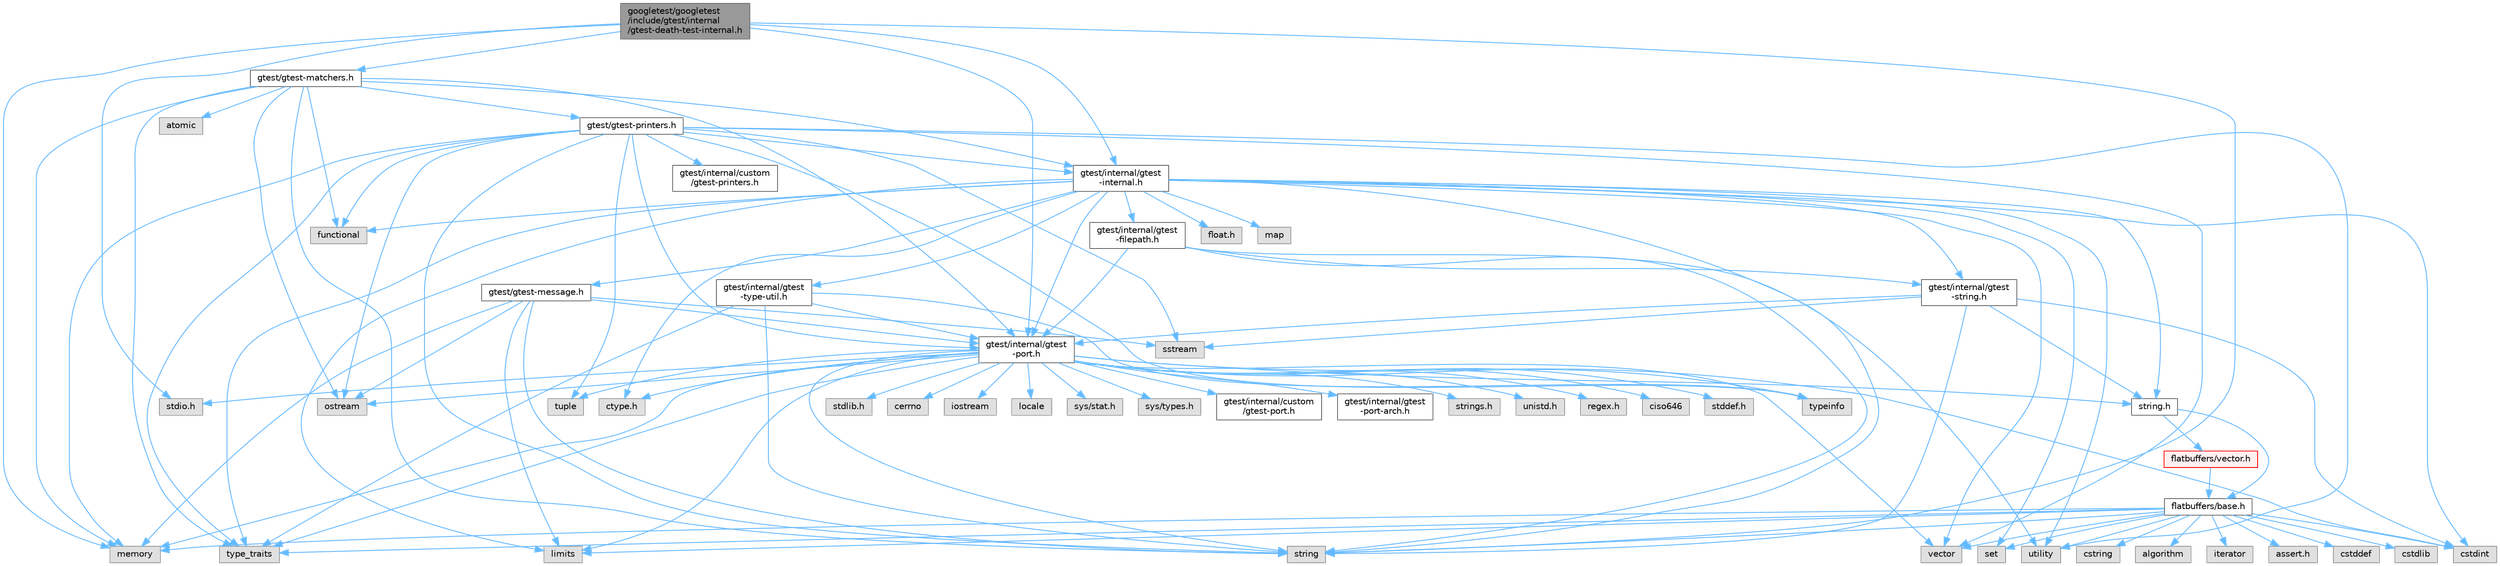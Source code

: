 digraph "googletest/googletest/include/gtest/internal/gtest-death-test-internal.h"
{
 // LATEX_PDF_SIZE
  bgcolor="transparent";
  edge [fontname=Helvetica,fontsize=10,labelfontname=Helvetica,labelfontsize=10];
  node [fontname=Helvetica,fontsize=10,shape=box,height=0.2,width=0.4];
  Node1 [id="Node000001",label="googletest/googletest\l/include/gtest/internal\l/gtest-death-test-internal.h",height=0.2,width=0.4,color="gray40", fillcolor="grey60", style="filled", fontcolor="black",tooltip=" "];
  Node1 -> Node2 [id="edge107_Node000001_Node000002",color="steelblue1",style="solid",tooltip=" "];
  Node2 [id="Node000002",label="stdio.h",height=0.2,width=0.4,color="grey60", fillcolor="#E0E0E0", style="filled",tooltip=" "];
  Node1 -> Node3 [id="edge108_Node000001_Node000003",color="steelblue1",style="solid",tooltip=" "];
  Node3 [id="Node000003",label="memory",height=0.2,width=0.4,color="grey60", fillcolor="#E0E0E0", style="filled",tooltip=" "];
  Node1 -> Node4 [id="edge109_Node000001_Node000004",color="steelblue1",style="solid",tooltip=" "];
  Node4 [id="Node000004",label="string",height=0.2,width=0.4,color="grey60", fillcolor="#E0E0E0", style="filled",tooltip=" "];
  Node1 -> Node5 [id="edge110_Node000001_Node000005",color="steelblue1",style="solid",tooltip=" "];
  Node5 [id="Node000005",label="gtest/gtest-matchers.h",height=0.2,width=0.4,color="grey40", fillcolor="white", style="filled",URL="$gtest-matchers_8h.html",tooltip=" "];
  Node5 -> Node6 [id="edge111_Node000005_Node000006",color="steelblue1",style="solid",tooltip=" "];
  Node6 [id="Node000006",label="atomic",height=0.2,width=0.4,color="grey60", fillcolor="#E0E0E0", style="filled",tooltip=" "];
  Node5 -> Node7 [id="edge112_Node000005_Node000007",color="steelblue1",style="solid",tooltip=" "];
  Node7 [id="Node000007",label="functional",height=0.2,width=0.4,color="grey60", fillcolor="#E0E0E0", style="filled",tooltip=" "];
  Node5 -> Node3 [id="edge113_Node000005_Node000003",color="steelblue1",style="solid",tooltip=" "];
  Node5 -> Node8 [id="edge114_Node000005_Node000008",color="steelblue1",style="solid",tooltip=" "];
  Node8 [id="Node000008",label="ostream",height=0.2,width=0.4,color="grey60", fillcolor="#E0E0E0", style="filled",tooltip=" "];
  Node5 -> Node4 [id="edge115_Node000005_Node000004",color="steelblue1",style="solid",tooltip=" "];
  Node5 -> Node9 [id="edge116_Node000005_Node000009",color="steelblue1",style="solid",tooltip=" "];
  Node9 [id="Node000009",label="type_traits",height=0.2,width=0.4,color="grey60", fillcolor="#E0E0E0", style="filled",tooltip=" "];
  Node5 -> Node10 [id="edge117_Node000005_Node000010",color="steelblue1",style="solid",tooltip=" "];
  Node10 [id="Node000010",label="gtest/gtest-printers.h",height=0.2,width=0.4,color="grey40", fillcolor="white", style="filled",URL="$gtest-printers_8h.html",tooltip=" "];
  Node10 -> Node7 [id="edge118_Node000010_Node000007",color="steelblue1",style="solid",tooltip=" "];
  Node10 -> Node3 [id="edge119_Node000010_Node000003",color="steelblue1",style="solid",tooltip=" "];
  Node10 -> Node8 [id="edge120_Node000010_Node000008",color="steelblue1",style="solid",tooltip=" "];
  Node10 -> Node11 [id="edge121_Node000010_Node000011",color="steelblue1",style="solid",tooltip=" "];
  Node11 [id="Node000011",label="sstream",height=0.2,width=0.4,color="grey60", fillcolor="#E0E0E0", style="filled",tooltip=" "];
  Node10 -> Node4 [id="edge122_Node000010_Node000004",color="steelblue1",style="solid",tooltip=" "];
  Node10 -> Node12 [id="edge123_Node000010_Node000012",color="steelblue1",style="solid",tooltip=" "];
  Node12 [id="Node000012",label="tuple",height=0.2,width=0.4,color="grey60", fillcolor="#E0E0E0", style="filled",tooltip=" "];
  Node10 -> Node9 [id="edge124_Node000010_Node000009",color="steelblue1",style="solid",tooltip=" "];
  Node10 -> Node13 [id="edge125_Node000010_Node000013",color="steelblue1",style="solid",tooltip=" "];
  Node13 [id="Node000013",label="typeinfo",height=0.2,width=0.4,color="grey60", fillcolor="#E0E0E0", style="filled",tooltip=" "];
  Node10 -> Node14 [id="edge126_Node000010_Node000014",color="steelblue1",style="solid",tooltip=" "];
  Node14 [id="Node000014",label="utility",height=0.2,width=0.4,color="grey60", fillcolor="#E0E0E0", style="filled",tooltip=" "];
  Node10 -> Node15 [id="edge127_Node000010_Node000015",color="steelblue1",style="solid",tooltip=" "];
  Node15 [id="Node000015",label="vector",height=0.2,width=0.4,color="grey60", fillcolor="#E0E0E0", style="filled",tooltip=" "];
  Node10 -> Node16 [id="edge128_Node000010_Node000016",color="steelblue1",style="solid",tooltip=" "];
  Node16 [id="Node000016",label="gtest/internal/gtest\l-internal.h",height=0.2,width=0.4,color="grey40", fillcolor="white", style="filled",URL="$gtest-internal_8h.html",tooltip=" "];
  Node16 -> Node17 [id="edge129_Node000016_Node000017",color="steelblue1",style="solid",tooltip=" "];
  Node17 [id="Node000017",label="gtest/internal/gtest\l-port.h",height=0.2,width=0.4,color="grey40", fillcolor="white", style="filled",URL="$gtest-port_8h.html",tooltip=" "];
  Node17 -> Node18 [id="edge130_Node000017_Node000018",color="steelblue1",style="solid",tooltip=" "];
  Node18 [id="Node000018",label="ciso646",height=0.2,width=0.4,color="grey60", fillcolor="#E0E0E0", style="filled",tooltip=" "];
  Node17 -> Node19 [id="edge131_Node000017_Node000019",color="steelblue1",style="solid",tooltip=" "];
  Node19 [id="Node000019",label="ctype.h",height=0.2,width=0.4,color="grey60", fillcolor="#E0E0E0", style="filled",tooltip=" "];
  Node17 -> Node20 [id="edge132_Node000017_Node000020",color="steelblue1",style="solid",tooltip=" "];
  Node20 [id="Node000020",label="stddef.h",height=0.2,width=0.4,color="grey60", fillcolor="#E0E0E0", style="filled",tooltip=" "];
  Node17 -> Node2 [id="edge133_Node000017_Node000002",color="steelblue1",style="solid",tooltip=" "];
  Node17 -> Node21 [id="edge134_Node000017_Node000021",color="steelblue1",style="solid",tooltip=" "];
  Node21 [id="Node000021",label="stdlib.h",height=0.2,width=0.4,color="grey60", fillcolor="#E0E0E0", style="filled",tooltip=" "];
  Node17 -> Node22 [id="edge135_Node000017_Node000022",color="steelblue1",style="solid",tooltip=" "];
  Node22 [id="Node000022",label="string.h",height=0.2,width=0.4,color="grey40", fillcolor="white", style="filled",URL="$string_8h.html",tooltip=" "];
  Node22 -> Node23 [id="edge136_Node000022_Node000023",color="steelblue1",style="solid",tooltip=" "];
  Node23 [id="Node000023",label="flatbuffers/base.h",height=0.2,width=0.4,color="grey40", fillcolor="white", style="filled",URL="$base_8h.html",tooltip=" "];
  Node23 -> Node24 [id="edge137_Node000023_Node000024",color="steelblue1",style="solid",tooltip=" "];
  Node24 [id="Node000024",label="assert.h",height=0.2,width=0.4,color="grey60", fillcolor="#E0E0E0", style="filled",tooltip=" "];
  Node23 -> Node25 [id="edge138_Node000023_Node000025",color="steelblue1",style="solid",tooltip=" "];
  Node25 [id="Node000025",label="cstdint",height=0.2,width=0.4,color="grey60", fillcolor="#E0E0E0", style="filled",tooltip=" "];
  Node23 -> Node26 [id="edge139_Node000023_Node000026",color="steelblue1",style="solid",tooltip=" "];
  Node26 [id="Node000026",label="cstddef",height=0.2,width=0.4,color="grey60", fillcolor="#E0E0E0", style="filled",tooltip=" "];
  Node23 -> Node27 [id="edge140_Node000023_Node000027",color="steelblue1",style="solid",tooltip=" "];
  Node27 [id="Node000027",label="cstdlib",height=0.2,width=0.4,color="grey60", fillcolor="#E0E0E0", style="filled",tooltip=" "];
  Node23 -> Node28 [id="edge141_Node000023_Node000028",color="steelblue1",style="solid",tooltip=" "];
  Node28 [id="Node000028",label="cstring",height=0.2,width=0.4,color="grey60", fillcolor="#E0E0E0", style="filled",tooltip=" "];
  Node23 -> Node14 [id="edge142_Node000023_Node000014",color="steelblue1",style="solid",tooltip=" "];
  Node23 -> Node4 [id="edge143_Node000023_Node000004",color="steelblue1",style="solid",tooltip=" "];
  Node23 -> Node9 [id="edge144_Node000023_Node000009",color="steelblue1",style="solid",tooltip=" "];
  Node23 -> Node15 [id="edge145_Node000023_Node000015",color="steelblue1",style="solid",tooltip=" "];
  Node23 -> Node29 [id="edge146_Node000023_Node000029",color="steelblue1",style="solid",tooltip=" "];
  Node29 [id="Node000029",label="set",height=0.2,width=0.4,color="grey60", fillcolor="#E0E0E0", style="filled",tooltip=" "];
  Node23 -> Node30 [id="edge147_Node000023_Node000030",color="steelblue1",style="solid",tooltip=" "];
  Node30 [id="Node000030",label="algorithm",height=0.2,width=0.4,color="grey60", fillcolor="#E0E0E0", style="filled",tooltip=" "];
  Node23 -> Node31 [id="edge148_Node000023_Node000031",color="steelblue1",style="solid",tooltip=" "];
  Node31 [id="Node000031",label="limits",height=0.2,width=0.4,color="grey60", fillcolor="#E0E0E0", style="filled",tooltip=" "];
  Node23 -> Node32 [id="edge149_Node000023_Node000032",color="steelblue1",style="solid",tooltip=" "];
  Node32 [id="Node000032",label="iterator",height=0.2,width=0.4,color="grey60", fillcolor="#E0E0E0", style="filled",tooltip=" "];
  Node23 -> Node3 [id="edge150_Node000023_Node000003",color="steelblue1",style="solid",tooltip=" "];
  Node22 -> Node33 [id="edge151_Node000022_Node000033",color="steelblue1",style="solid",tooltip=" "];
  Node33 [id="Node000033",label="flatbuffers/vector.h",height=0.2,width=0.4,color="red", fillcolor="#FFF0F0", style="filled",URL="$vector_8h.html",tooltip=" "];
  Node33 -> Node23 [id="edge152_Node000033_Node000023",color="steelblue1",style="solid",tooltip=" "];
  Node17 -> Node36 [id="edge153_Node000017_Node000036",color="steelblue1",style="solid",tooltip=" "];
  Node36 [id="Node000036",label="cerrno",height=0.2,width=0.4,color="grey60", fillcolor="#E0E0E0", style="filled",tooltip=" "];
  Node17 -> Node25 [id="edge154_Node000017_Node000025",color="steelblue1",style="solid",tooltip=" "];
  Node17 -> Node37 [id="edge155_Node000017_Node000037",color="steelblue1",style="solid",tooltip=" "];
  Node37 [id="Node000037",label="iostream",height=0.2,width=0.4,color="grey60", fillcolor="#E0E0E0", style="filled",tooltip=" "];
  Node17 -> Node31 [id="edge156_Node000017_Node000031",color="steelblue1",style="solid",tooltip=" "];
  Node17 -> Node38 [id="edge157_Node000017_Node000038",color="steelblue1",style="solid",tooltip=" "];
  Node38 [id="Node000038",label="locale",height=0.2,width=0.4,color="grey60", fillcolor="#E0E0E0", style="filled",tooltip=" "];
  Node17 -> Node3 [id="edge158_Node000017_Node000003",color="steelblue1",style="solid",tooltip=" "];
  Node17 -> Node8 [id="edge159_Node000017_Node000008",color="steelblue1",style="solid",tooltip=" "];
  Node17 -> Node4 [id="edge160_Node000017_Node000004",color="steelblue1",style="solid",tooltip=" "];
  Node17 -> Node12 [id="edge161_Node000017_Node000012",color="steelblue1",style="solid",tooltip=" "];
  Node17 -> Node9 [id="edge162_Node000017_Node000009",color="steelblue1",style="solid",tooltip=" "];
  Node17 -> Node15 [id="edge163_Node000017_Node000015",color="steelblue1",style="solid",tooltip=" "];
  Node17 -> Node39 [id="edge164_Node000017_Node000039",color="steelblue1",style="solid",tooltip=" "];
  Node39 [id="Node000039",label="sys/stat.h",height=0.2,width=0.4,color="grey60", fillcolor="#E0E0E0", style="filled",tooltip=" "];
  Node17 -> Node40 [id="edge165_Node000017_Node000040",color="steelblue1",style="solid",tooltip=" "];
  Node40 [id="Node000040",label="sys/types.h",height=0.2,width=0.4,color="grey60", fillcolor="#E0E0E0", style="filled",tooltip=" "];
  Node17 -> Node41 [id="edge166_Node000017_Node000041",color="steelblue1",style="solid",tooltip=" "];
  Node41 [id="Node000041",label="gtest/internal/custom\l/gtest-port.h",height=0.2,width=0.4,color="grey40", fillcolor="white", style="filled",URL="$custom_2gtest-port_8h.html",tooltip=" "];
  Node17 -> Node42 [id="edge167_Node000017_Node000042",color="steelblue1",style="solid",tooltip=" "];
  Node42 [id="Node000042",label="gtest/internal/gtest\l-port-arch.h",height=0.2,width=0.4,color="grey40", fillcolor="white", style="filled",URL="$gtest-port-arch_8h.html",tooltip=" "];
  Node17 -> Node43 [id="edge168_Node000017_Node000043",color="steelblue1",style="solid",tooltip=" "];
  Node43 [id="Node000043",label="strings.h",height=0.2,width=0.4,color="grey60", fillcolor="#E0E0E0", style="filled",tooltip=" "];
  Node17 -> Node44 [id="edge169_Node000017_Node000044",color="steelblue1",style="solid",tooltip=" "];
  Node44 [id="Node000044",label="unistd.h",height=0.2,width=0.4,color="grey60", fillcolor="#E0E0E0", style="filled",tooltip=" "];
  Node17 -> Node45 [id="edge170_Node000017_Node000045",color="steelblue1",style="solid",tooltip=" "];
  Node45 [id="Node000045",label="regex.h",height=0.2,width=0.4,color="grey60", fillcolor="#E0E0E0", style="filled",tooltip=" "];
  Node17 -> Node13 [id="edge171_Node000017_Node000013",color="steelblue1",style="solid",tooltip=" "];
  Node16 -> Node19 [id="edge172_Node000016_Node000019",color="steelblue1",style="solid",tooltip=" "];
  Node16 -> Node46 [id="edge173_Node000016_Node000046",color="steelblue1",style="solid",tooltip=" "];
  Node46 [id="Node000046",label="float.h",height=0.2,width=0.4,color="grey60", fillcolor="#E0E0E0", style="filled",tooltip=" "];
  Node16 -> Node22 [id="edge174_Node000016_Node000022",color="steelblue1",style="solid",tooltip=" "];
  Node16 -> Node25 [id="edge175_Node000016_Node000025",color="steelblue1",style="solid",tooltip=" "];
  Node16 -> Node7 [id="edge176_Node000016_Node000007",color="steelblue1",style="solid",tooltip=" "];
  Node16 -> Node31 [id="edge177_Node000016_Node000031",color="steelblue1",style="solid",tooltip=" "];
  Node16 -> Node47 [id="edge178_Node000016_Node000047",color="steelblue1",style="solid",tooltip=" "];
  Node47 [id="Node000047",label="map",height=0.2,width=0.4,color="grey60", fillcolor="#E0E0E0", style="filled",tooltip=" "];
  Node16 -> Node29 [id="edge179_Node000016_Node000029",color="steelblue1",style="solid",tooltip=" "];
  Node16 -> Node4 [id="edge180_Node000016_Node000004",color="steelblue1",style="solid",tooltip=" "];
  Node16 -> Node9 [id="edge181_Node000016_Node000009",color="steelblue1",style="solid",tooltip=" "];
  Node16 -> Node14 [id="edge182_Node000016_Node000014",color="steelblue1",style="solid",tooltip=" "];
  Node16 -> Node15 [id="edge183_Node000016_Node000015",color="steelblue1",style="solid",tooltip=" "];
  Node16 -> Node48 [id="edge184_Node000016_Node000048",color="steelblue1",style="solid",tooltip=" "];
  Node48 [id="Node000048",label="gtest/gtest-message.h",height=0.2,width=0.4,color="grey40", fillcolor="white", style="filled",URL="$gtest-message_8h.html",tooltip=" "];
  Node48 -> Node31 [id="edge185_Node000048_Node000031",color="steelblue1",style="solid",tooltip=" "];
  Node48 -> Node3 [id="edge186_Node000048_Node000003",color="steelblue1",style="solid",tooltip=" "];
  Node48 -> Node8 [id="edge187_Node000048_Node000008",color="steelblue1",style="solid",tooltip=" "];
  Node48 -> Node11 [id="edge188_Node000048_Node000011",color="steelblue1",style="solid",tooltip=" "];
  Node48 -> Node4 [id="edge189_Node000048_Node000004",color="steelblue1",style="solid",tooltip=" "];
  Node48 -> Node17 [id="edge190_Node000048_Node000017",color="steelblue1",style="solid",tooltip=" "];
  Node16 -> Node49 [id="edge191_Node000016_Node000049",color="steelblue1",style="solid",tooltip=" "];
  Node49 [id="Node000049",label="gtest/internal/gtest\l-filepath.h",height=0.2,width=0.4,color="grey40", fillcolor="white", style="filled",URL="$gtest-filepath_8h.html",tooltip=" "];
  Node49 -> Node4 [id="edge192_Node000049_Node000004",color="steelblue1",style="solid",tooltip=" "];
  Node49 -> Node14 [id="edge193_Node000049_Node000014",color="steelblue1",style="solid",tooltip=" "];
  Node49 -> Node17 [id="edge194_Node000049_Node000017",color="steelblue1",style="solid",tooltip=" "];
  Node49 -> Node50 [id="edge195_Node000049_Node000050",color="steelblue1",style="solid",tooltip=" "];
  Node50 [id="Node000050",label="gtest/internal/gtest\l-string.h",height=0.2,width=0.4,color="grey40", fillcolor="white", style="filled",URL="$gtest-string_8h.html",tooltip=" "];
  Node50 -> Node22 [id="edge196_Node000050_Node000022",color="steelblue1",style="solid",tooltip=" "];
  Node50 -> Node25 [id="edge197_Node000050_Node000025",color="steelblue1",style="solid",tooltip=" "];
  Node50 -> Node11 [id="edge198_Node000050_Node000011",color="steelblue1",style="solid",tooltip=" "];
  Node50 -> Node4 [id="edge199_Node000050_Node000004",color="steelblue1",style="solid",tooltip=" "];
  Node50 -> Node17 [id="edge200_Node000050_Node000017",color="steelblue1",style="solid",tooltip=" "];
  Node16 -> Node50 [id="edge201_Node000016_Node000050",color="steelblue1",style="solid",tooltip=" "];
  Node16 -> Node51 [id="edge202_Node000016_Node000051",color="steelblue1",style="solid",tooltip=" "];
  Node51 [id="Node000051",label="gtest/internal/gtest\l-type-util.h",height=0.2,width=0.4,color="grey40", fillcolor="white", style="filled",URL="$gtest-type-util_8h.html",tooltip=" "];
  Node51 -> Node4 [id="edge203_Node000051_Node000004",color="steelblue1",style="solid",tooltip=" "];
  Node51 -> Node9 [id="edge204_Node000051_Node000009",color="steelblue1",style="solid",tooltip=" "];
  Node51 -> Node13 [id="edge205_Node000051_Node000013",color="steelblue1",style="solid",tooltip=" "];
  Node51 -> Node17 [id="edge206_Node000051_Node000017",color="steelblue1",style="solid",tooltip=" "];
  Node10 -> Node17 [id="edge207_Node000010_Node000017",color="steelblue1",style="solid",tooltip=" "];
  Node10 -> Node52 [id="edge208_Node000010_Node000052",color="steelblue1",style="solid",tooltip=" "];
  Node52 [id="Node000052",label="gtest/internal/custom\l/gtest-printers.h",height=0.2,width=0.4,color="grey40", fillcolor="white", style="filled",URL="$internal_2custom_2gtest-printers_8h.html",tooltip=" "];
  Node5 -> Node16 [id="edge209_Node000005_Node000016",color="steelblue1",style="solid",tooltip=" "];
  Node5 -> Node17 [id="edge210_Node000005_Node000017",color="steelblue1",style="solid",tooltip=" "];
  Node1 -> Node16 [id="edge211_Node000001_Node000016",color="steelblue1",style="solid",tooltip=" "];
  Node1 -> Node17 [id="edge212_Node000001_Node000017",color="steelblue1",style="solid",tooltip=" "];
}
